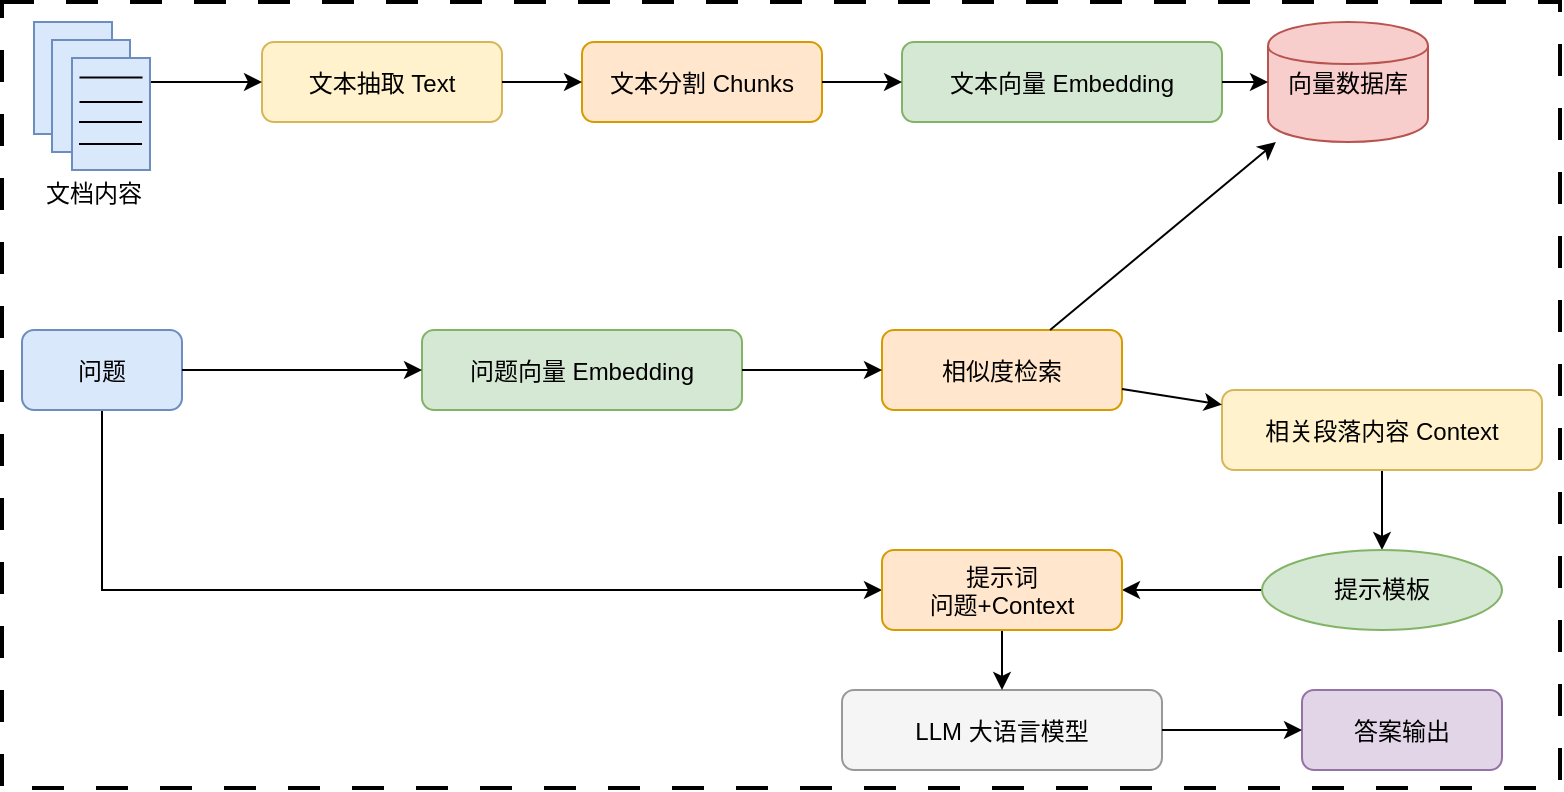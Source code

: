 <mxfile version="28.0.7">
  <diagram name="RAG流程" id="RAG-Diagram">
    <mxGraphModel dx="1288" dy="690" grid="0" gridSize="10" guides="1" tooltips="1" connect="1" arrows="1" fold="1" page="1" pageScale="1" pageWidth="827" pageHeight="1169" math="0" shadow="0">
      <root>
        <mxCell id="0" />
        <mxCell id="1" parent="0" />
        <mxCell id="DrUWAIM6hGivZOwEgswW-20" value="" style="rounded=0;whiteSpace=wrap;html=1;labelBackgroundColor=default;strokeWidth=2;dashed=1;dashPattern=8 8;strokeColor=default;" vertex="1" parent="1">
          <mxGeometry x="10" y="25" width="779" height="393" as="geometry" />
        </mxCell>
        <mxCell id="3" value="文本抽取 Text" style="rounded=1;fillColor=#fff2cc;strokeColor=#d6b656;" parent="1" vertex="1">
          <mxGeometry x="140" y="45" width="120" height="40" as="geometry" />
        </mxCell>
        <mxCell id="4" value="文本分割 Chunks" style="rounded=1;fillColor=#ffe6cc;strokeColor=#d79b00;" parent="1" vertex="1">
          <mxGeometry x="300" y="45" width="120" height="40" as="geometry" />
        </mxCell>
        <mxCell id="5" value="文本向量 Embedding" style="rounded=1;fillColor=#d5e8d4;strokeColor=#82b366;" parent="1" vertex="1">
          <mxGeometry x="460" y="45" width="160" height="40" as="geometry" />
        </mxCell>
        <mxCell id="6" value="向量数据库" style="shape=cylinder;fillColor=#f8cecc;strokeColor=#b85450;" parent="1" vertex="1">
          <mxGeometry x="643" y="35" width="80" height="60" as="geometry" />
        </mxCell>
        <mxCell id="a2" parent="1" source="3" target="4" edge="1">
          <mxGeometry relative="1" as="geometry" />
        </mxCell>
        <mxCell id="a3" parent="1" source="4" target="5" edge="1">
          <mxGeometry relative="1" as="geometry" />
        </mxCell>
        <mxCell id="a4" parent="1" source="5" target="6" edge="1">
          <mxGeometry relative="1" as="geometry" />
        </mxCell>
        <mxCell id="DrUWAIM6hGivZOwEgswW-51" style="edgeStyle=orthogonalEdgeStyle;rounded=0;orthogonalLoop=1;jettySize=auto;html=1;entryX=0;entryY=0.5;entryDx=0;entryDy=0;" edge="1" parent="1" source="7" target="DrUWAIM6hGivZOwEgswW-13">
          <mxGeometry relative="1" as="geometry">
            <Array as="points">
              <mxPoint x="60" y="319" />
            </Array>
          </mxGeometry>
        </mxCell>
        <mxCell id="7" value="问题" style="rounded=1;fillColor=#dae8fc;strokeColor=#6c8ebf;" parent="1" vertex="1">
          <mxGeometry x="20" y="189" width="80" height="40" as="geometry" />
        </mxCell>
        <mxCell id="8" value="问题向量 Embedding" style="rounded=1;fillColor=#d5e8d4;strokeColor=#82b366;" parent="1" vertex="1">
          <mxGeometry x="220" y="189" width="160" height="40" as="geometry" />
        </mxCell>
        <mxCell id="9" value="相似度检索" style="rounded=1;fillColor=#ffe6cc;strokeColor=#d79b00;" parent="1" vertex="1">
          <mxGeometry x="450" y="189" width="120" height="40" as="geometry" />
        </mxCell>
        <mxCell id="DrUWAIM6hGivZOwEgswW-18" style="edgeStyle=orthogonalEdgeStyle;rounded=0;orthogonalLoop=1;jettySize=auto;html=1;entryX=0.5;entryY=0;entryDx=0;entryDy=0;" edge="1" parent="1" source="10" target="DrUWAIM6hGivZOwEgswW-12">
          <mxGeometry relative="1" as="geometry" />
        </mxCell>
        <mxCell id="10" value="相关段落内容 Context" style="rounded=1;fillColor=#fff2cc;strokeColor=#d6b656;" parent="1" vertex="1">
          <mxGeometry x="620" y="219" width="160" height="40" as="geometry" />
        </mxCell>
        <mxCell id="a5" parent="1" source="7" target="8" edge="1">
          <mxGeometry relative="1" as="geometry" />
        </mxCell>
        <mxCell id="a6" parent="1" source="8" target="9" edge="1">
          <mxGeometry relative="1" as="geometry" />
        </mxCell>
        <mxCell id="a7" parent="1" source="9" target="10" edge="1">
          <mxGeometry relative="1" as="geometry" />
        </mxCell>
        <mxCell id="a8" parent="1" source="9" target="6" edge="1">
          <mxGeometry relative="1" as="geometry" />
        </mxCell>
        <mxCell id="11" value="LLM 大语言模型" style="rounded=1;fillColor=#f5f5f5;strokeColor=#999999;" parent="1" vertex="1">
          <mxGeometry x="430" y="369" width="160" height="40" as="geometry" />
        </mxCell>
        <mxCell id="12" value="答案输出" style="rounded=1;fillColor=#e1d5e7;strokeColor=#9673a6;" parent="1" vertex="1">
          <mxGeometry x="660" y="369" width="100" height="40" as="geometry" />
        </mxCell>
        <mxCell id="a10" parent="1" source="11" target="12" edge="1">
          <mxGeometry relative="1" as="geometry" />
        </mxCell>
        <mxCell id="DrUWAIM6hGivZOwEgswW-15" style="edgeStyle=orthogonalEdgeStyle;rounded=0;orthogonalLoop=1;jettySize=auto;html=1;entryX=1;entryY=0.5;entryDx=0;entryDy=0;" edge="1" parent="1" source="DrUWAIM6hGivZOwEgswW-12" target="DrUWAIM6hGivZOwEgswW-13">
          <mxGeometry relative="1" as="geometry" />
        </mxCell>
        <mxCell id="DrUWAIM6hGivZOwEgswW-12" value="提示模板" style="ellipse;whiteSpace=wrap;html=1;fillColor=#d5e8d4;strokeColor=#82b366;" vertex="1" parent="1">
          <mxGeometry x="640" y="299" width="120" height="40" as="geometry" />
        </mxCell>
        <mxCell id="DrUWAIM6hGivZOwEgswW-17" style="edgeStyle=orthogonalEdgeStyle;rounded=0;orthogonalLoop=1;jettySize=auto;html=1;entryX=0.5;entryY=0;entryDx=0;entryDy=0;" edge="1" parent="1" source="DrUWAIM6hGivZOwEgswW-13" target="11">
          <mxGeometry relative="1" as="geometry" />
        </mxCell>
        <mxCell id="DrUWAIM6hGivZOwEgswW-13" value="提示词&#xa;问题+Context" style="rounded=1;fillColor=#ffe6cc;strokeColor=#d79b00;" vertex="1" parent="1">
          <mxGeometry x="450" y="299" width="120" height="40" as="geometry" />
        </mxCell>
        <mxCell id="DrUWAIM6hGivZOwEgswW-40" value="" style="rounded=0;whiteSpace=wrap;html=1;fillColor=#dae8fc;strokeColor=#6c8ebf;" vertex="1" parent="1">
          <mxGeometry x="26" y="35" width="39" height="56" as="geometry" />
        </mxCell>
        <mxCell id="DrUWAIM6hGivZOwEgswW-41" value="" style="rounded=0;whiteSpace=wrap;html=1;fillColor=#dae8fc;strokeColor=#6c8ebf;" vertex="1" parent="1">
          <mxGeometry x="35" y="44" width="39" height="56" as="geometry" />
        </mxCell>
        <mxCell id="DrUWAIM6hGivZOwEgswW-47" style="edgeStyle=orthogonalEdgeStyle;rounded=0;orthogonalLoop=1;jettySize=auto;html=1;entryX=0;entryY=0.5;entryDx=0;entryDy=0;" edge="1" parent="1" source="DrUWAIM6hGivZOwEgswW-42" target="3">
          <mxGeometry relative="1" as="geometry">
            <Array as="points">
              <mxPoint x="119" y="65" />
              <mxPoint x="119" y="65" />
            </Array>
          </mxGeometry>
        </mxCell>
        <mxCell id="DrUWAIM6hGivZOwEgswW-42" value="" style="rounded=0;whiteSpace=wrap;html=1;fillColor=#dae8fc;strokeColor=#6c8ebf;" vertex="1" parent="1">
          <mxGeometry x="45" y="53" width="39" height="56" as="geometry" />
        </mxCell>
        <mxCell id="DrUWAIM6hGivZOwEgswW-43" value="" style="endArrow=none;html=1;rounded=0;" edge="1" parent="1">
          <mxGeometry width="50" height="50" relative="1" as="geometry">
            <mxPoint x="48.75" y="62.8" as="sourcePoint" />
            <mxPoint x="80.25" y="62.8" as="targetPoint" />
          </mxGeometry>
        </mxCell>
        <mxCell id="DrUWAIM6hGivZOwEgswW-44" value="" style="endArrow=none;html=1;rounded=0;" edge="1" parent="1">
          <mxGeometry width="50" height="50" relative="1" as="geometry">
            <mxPoint x="48.75" y="75" as="sourcePoint" />
            <mxPoint x="80.25" y="75" as="targetPoint" />
          </mxGeometry>
        </mxCell>
        <mxCell id="DrUWAIM6hGivZOwEgswW-45" value="" style="endArrow=none;html=1;rounded=0;" edge="1" parent="1">
          <mxGeometry width="50" height="50" relative="1" as="geometry">
            <mxPoint x="48.5" y="85" as="sourcePoint" />
            <mxPoint x="80" y="85" as="targetPoint" />
          </mxGeometry>
        </mxCell>
        <mxCell id="DrUWAIM6hGivZOwEgswW-46" value="" style="endArrow=none;html=1;rounded=0;" edge="1" parent="1">
          <mxGeometry width="50" height="50" relative="1" as="geometry">
            <mxPoint x="48.5" y="96" as="sourcePoint" />
            <mxPoint x="80" y="96" as="targetPoint" />
          </mxGeometry>
        </mxCell>
        <mxCell id="DrUWAIM6hGivZOwEgswW-50" value="文档内容" style="text;html=1;align=center;verticalAlign=middle;whiteSpace=wrap;rounded=0;" vertex="1" parent="1">
          <mxGeometry x="26" y="106" width="60" height="30" as="geometry" />
        </mxCell>
      </root>
    </mxGraphModel>
  </diagram>
</mxfile>
